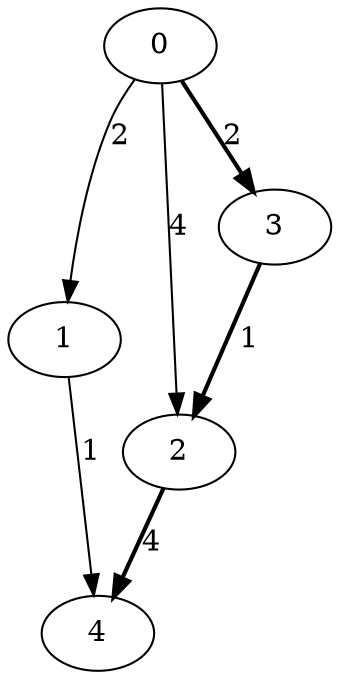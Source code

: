digraph G {
  som0 [label="0"];
  som1 [label="1"];
  som2 [label="2"];
  som3 [label="3"];
  som4 [label="4"];
  som0 -> som1 [label="2"];
  som0 -> som2 [label="4"];
  som0 -> som3 [label="2",style=bold];
  som1 -> som4 [label="1"];
  som2 -> som4 [label="4",style=bold];
  som3 -> som2 [label="1",style=bold];
}
